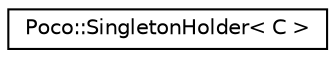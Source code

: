 digraph "Graphical Class Hierarchy"
{
 // LATEX_PDF_SIZE
  edge [fontname="Helvetica",fontsize="10",labelfontname="Helvetica",labelfontsize="10"];
  node [fontname="Helvetica",fontsize="10",shape=record];
  rankdir="LR";
  Node0 [label="Poco::SingletonHolder\< C \>",height=0.2,width=0.4,color="black", fillcolor="white", style="filled",URL="$classPoco_1_1SingletonHolder.html",tooltip=" "];
}
